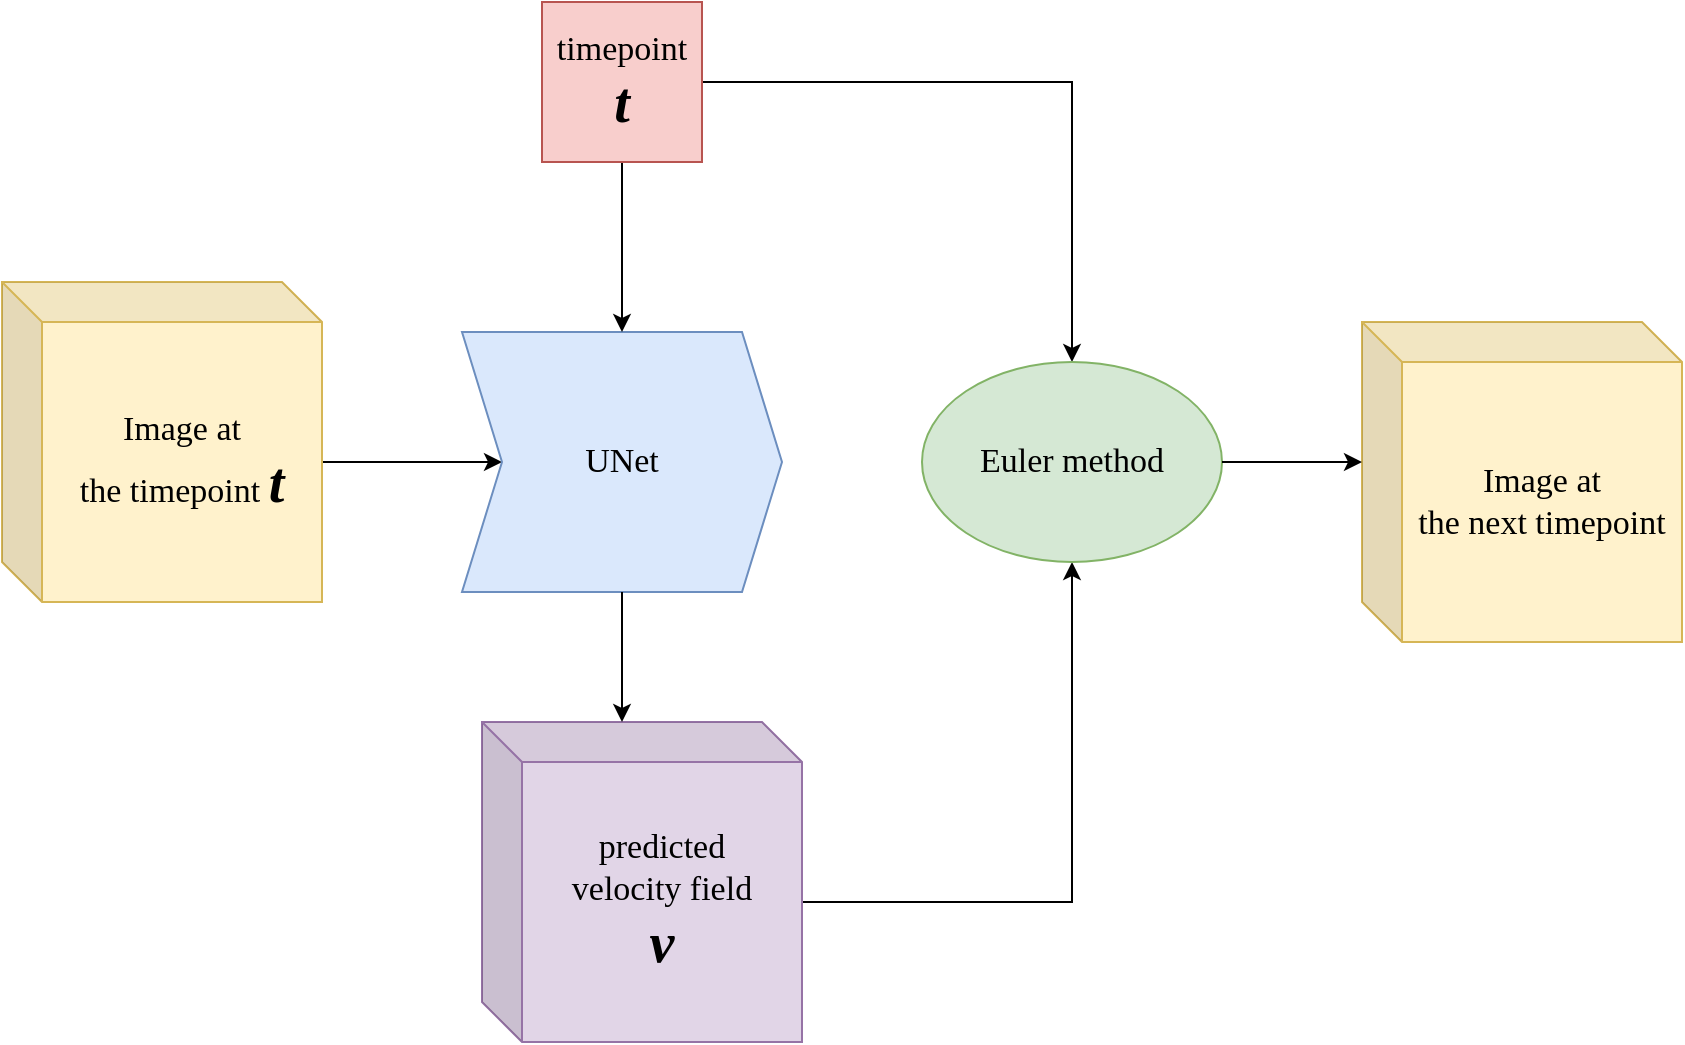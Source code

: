 <mxfile version="26.2.3">
  <diagram name="Page-1" id="YeY-q9FxW9ENLDRRtVMK">
    <mxGraphModel grid="0" page="1" gridSize="10" guides="1" tooltips="1" connect="1" arrows="1" fold="1" pageScale="1" pageWidth="1700" pageHeight="1100" math="0" shadow="0">
      <root>
        <mxCell id="0" />
        <mxCell id="1" parent="0" />
        <mxCell id="tXkdrOxgkGBXOSIye3JM-8" style="edgeStyle=orthogonalEdgeStyle;rounded=0;orthogonalLoop=1;jettySize=auto;html=1;exitX=0;exitY=0;exitDx=160;exitDy=90;exitPerimeter=0;entryX=0;entryY=0.5;entryDx=0;entryDy=0;" edge="1" parent="1" source="tXkdrOxgkGBXOSIye3JM-3" target="tXkdrOxgkGBXOSIye3JM-5">
          <mxGeometry relative="1" as="geometry" />
        </mxCell>
        <mxCell id="tXkdrOxgkGBXOSIye3JM-3" value="Image at&lt;div&gt;the timepoint &lt;font style=&quot;font-size: 28px;&quot;&gt;&lt;b&gt;&lt;i&gt;t&lt;/i&gt;&lt;/b&gt;&lt;/font&gt;&lt;/div&gt;" style="shape=cube;whiteSpace=wrap;html=1;boundedLbl=1;backgroundOutline=1;darkOpacity=0.05;darkOpacity2=0.1;fontFamily=Times New Roman;fontSize=17;fillColor=#fff2cc;strokeColor=#d6b656;" vertex="1" parent="1">
          <mxGeometry x="80" y="280" width="160" height="160" as="geometry" />
        </mxCell>
        <mxCell id="tXkdrOxgkGBXOSIye3JM-14" style="edgeStyle=orthogonalEdgeStyle;rounded=0;orthogonalLoop=1;jettySize=auto;html=1;exitX=0;exitY=0;exitDx=160;exitDy=90;exitPerimeter=0;entryX=0.5;entryY=1;entryDx=0;entryDy=0;" edge="1" parent="1" source="tXkdrOxgkGBXOSIye3JM-4" target="tXkdrOxgkGBXOSIye3JM-12">
          <mxGeometry relative="1" as="geometry" />
        </mxCell>
        <mxCell id="tXkdrOxgkGBXOSIye3JM-4" value="predicted&lt;br&gt;&lt;div&gt;velocity field&lt;/div&gt;&lt;div&gt;&lt;b&gt;&lt;i&gt;&lt;font style=&quot;font-size: 28px;&quot;&gt;v&lt;/font&gt;&lt;/i&gt;&lt;/b&gt;&lt;/div&gt;" style="shape=cube;whiteSpace=wrap;html=1;boundedLbl=1;backgroundOutline=1;darkOpacity=0.05;darkOpacity2=0.1;fontFamily=Times New Roman;fontSize=17;fillColor=#e1d5e7;strokeColor=#9673a6;" vertex="1" parent="1">
          <mxGeometry x="320" y="500" width="160" height="160" as="geometry" />
        </mxCell>
        <mxCell id="tXkdrOxgkGBXOSIye3JM-5" value="UNet" style="shape=step;perimeter=stepPerimeter;whiteSpace=wrap;html=1;fixedSize=1;fontSize=17;fontFamily=Times New Roman;flipH=0;fillColor=#dae8fc;strokeColor=#6c8ebf;" vertex="1" parent="1">
          <mxGeometry x="310" y="305" width="160" height="130" as="geometry" />
        </mxCell>
        <mxCell id="tXkdrOxgkGBXOSIye3JM-9" style="edgeStyle=orthogonalEdgeStyle;rounded=0;orthogonalLoop=1;jettySize=auto;html=1;exitX=0.5;exitY=1;exitDx=0;exitDy=0;entryX=0.5;entryY=0;entryDx=0;entryDy=0;" edge="1" parent="1" source="tXkdrOxgkGBXOSIye3JM-6" target="tXkdrOxgkGBXOSIye3JM-5">
          <mxGeometry relative="1" as="geometry" />
        </mxCell>
        <mxCell id="tXkdrOxgkGBXOSIye3JM-15" style="edgeStyle=orthogonalEdgeStyle;rounded=0;orthogonalLoop=1;jettySize=auto;html=1;exitX=1;exitY=0.5;exitDx=0;exitDy=0;entryX=0.5;entryY=0;entryDx=0;entryDy=0;" edge="1" parent="1" source="tXkdrOxgkGBXOSIye3JM-6" target="tXkdrOxgkGBXOSIye3JM-12">
          <mxGeometry relative="1" as="geometry" />
        </mxCell>
        <mxCell id="tXkdrOxgkGBXOSIye3JM-6" value="timepoint&lt;div&gt;&lt;b&gt;&lt;i&gt;&lt;font style=&quot;font-size: 28px;&quot;&gt;t&lt;/font&gt;&lt;/i&gt;&lt;/b&gt;&lt;/div&gt;" style="whiteSpace=wrap;html=1;aspect=fixed;fontFamily=Times New Roman;fontSize=17;fillColor=#f8cecc;strokeColor=#b85450;" vertex="1" parent="1">
          <mxGeometry x="350" y="140" width="80" height="80" as="geometry" />
        </mxCell>
        <mxCell id="tXkdrOxgkGBXOSIye3JM-11" style="edgeStyle=orthogonalEdgeStyle;rounded=0;orthogonalLoop=1;jettySize=auto;html=1;exitX=0.5;exitY=1;exitDx=0;exitDy=0;entryX=0;entryY=0;entryDx=70;entryDy=0;entryPerimeter=0;" edge="1" parent="1" source="tXkdrOxgkGBXOSIye3JM-5" target="tXkdrOxgkGBXOSIye3JM-4">
          <mxGeometry relative="1" as="geometry" />
        </mxCell>
        <mxCell id="tXkdrOxgkGBXOSIye3JM-12" value="Euler method" style="ellipse;whiteSpace=wrap;html=1;fontFamily=Times New Roman;fontSize=17;fillColor=#d5e8d4;strokeColor=#82b366;" vertex="1" parent="1">
          <mxGeometry x="540" y="320" width="150" height="100" as="geometry" />
        </mxCell>
        <mxCell id="tXkdrOxgkGBXOSIye3JM-16" value="Image at&lt;div&gt;the next timepoint&lt;/div&gt;" style="shape=cube;whiteSpace=wrap;html=1;boundedLbl=1;backgroundOutline=1;darkOpacity=0.05;darkOpacity2=0.1;fontFamily=Times New Roman;fontSize=17;fillColor=#fff2cc;strokeColor=#d6b656;" vertex="1" parent="1">
          <mxGeometry x="760" y="300" width="160" height="160" as="geometry" />
        </mxCell>
        <mxCell id="tXkdrOxgkGBXOSIye3JM-17" style="edgeStyle=orthogonalEdgeStyle;rounded=0;orthogonalLoop=1;jettySize=auto;html=1;exitX=1;exitY=0.5;exitDx=0;exitDy=0;entryX=0;entryY=0;entryDx=0;entryDy=70;entryPerimeter=0;" edge="1" parent="1" source="tXkdrOxgkGBXOSIye3JM-12" target="tXkdrOxgkGBXOSIye3JM-16">
          <mxGeometry relative="1" as="geometry" />
        </mxCell>
      </root>
    </mxGraphModel>
  </diagram>
</mxfile>
